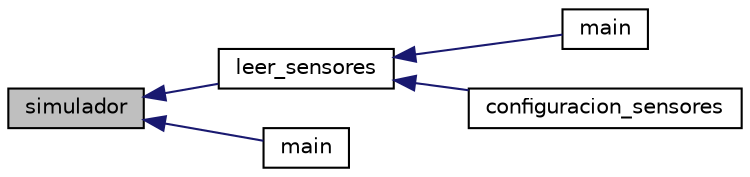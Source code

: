 digraph "simulador"
{
  edge [fontname="Helvetica",fontsize="10",labelfontname="Helvetica",labelfontsize="10"];
  node [fontname="Helvetica",fontsize="10",shape=record];
  rankdir="LR";
  Node1 [label="simulador",height=0.2,width=0.4,color="black", fillcolor="grey75", style="filled", fontcolor="black"];
  Node1 -> Node2 [dir="back",color="midnightblue",fontsize="10",style="solid",fontname="Helvetica"];
  Node2 [label="leer_sensores",height=0.2,width=0.4,color="black", fillcolor="white", style="filled",URL="$d9/dae/sensorlib_8h.html#a6240a31c91fe260e613d1e6d900f61c0",tooltip="Esta funcion escanea las mediciones en volts de todos los sensores, los convierte en la magnitud mens..."];
  Node2 -> Node3 [dir="back",color="midnightblue",fontsize="10",style="solid",fontname="Helvetica"];
  Node3 [label="main",height=0.2,width=0.4,color="black", fillcolor="white", style="filled",URL="$d4/dc4/cliente_8c.html#a840291bc02cba5474a4cb46a9b9566fe",tooltip="la función main realiza las siguientes secuencias: "];
  Node2 -> Node4 [dir="back",color="midnightblue",fontsize="10",style="solid",fontname="Helvetica"];
  Node4 [label="configuracion_sensores",height=0.2,width=0.4,color="black", fillcolor="white", style="filled",URL="$d4/dc4/cliente_8c.html#a752a5cd244dd17747ec9a043828506b1",tooltip="Por el momento no implementada. "];
  Node1 -> Node5 [dir="back",color="midnightblue",fontsize="10",style="solid",fontname="Helvetica"];
  Node5 [label="main",height=0.2,width=0.4,color="black", fillcolor="white", style="filled",URL="$dc/d66/Probador_8c.html#ae66f6b31b5ad750f1fe042a706a4e3d4"];
}
